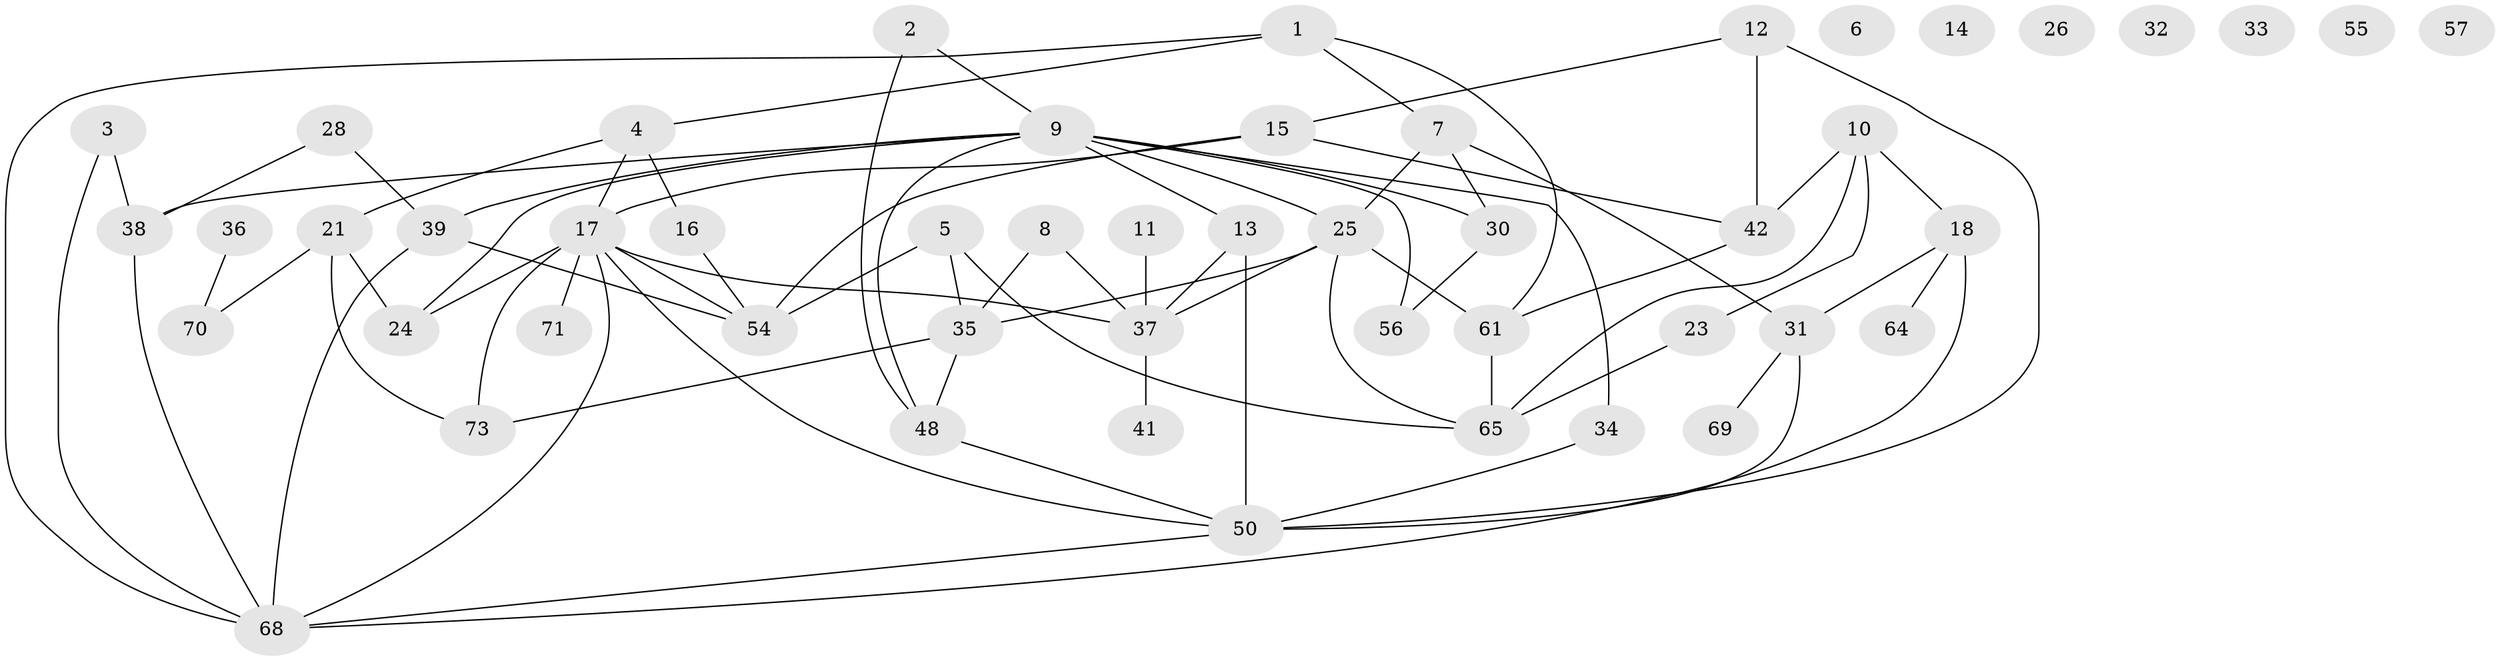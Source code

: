// original degree distribution, {4: 0.19736842105263158, 2: 0.27631578947368424, 0: 0.07894736842105263, 9: 0.013157894736842105, 1: 0.15789473684210525, 3: 0.14473684210526316, 5: 0.07894736842105263, 6: 0.05263157894736842}
// Generated by graph-tools (version 1.1) at 2025/41/03/06/25 10:41:19]
// undirected, 50 vertices, 77 edges
graph export_dot {
graph [start="1"]
  node [color=gray90,style=filled];
  1 [super="+20"];
  2;
  3 [super="+29"];
  4 [super="+58"];
  5 [super="+44"];
  6;
  7 [super="+19"];
  8;
  9 [super="+52"];
  10;
  11;
  12 [super="+51"];
  13;
  14 [super="+53"];
  15 [super="+22"];
  16;
  17 [super="+27"];
  18 [super="+67"];
  21 [super="+43"];
  23;
  24;
  25 [super="+45"];
  26;
  28 [super="+46"];
  30 [super="+59"];
  31 [super="+63"];
  32;
  33;
  34;
  35 [super="+47"];
  36;
  37 [super="+49"];
  38;
  39 [super="+40"];
  41;
  42 [super="+62"];
  48 [super="+60"];
  50 [super="+72"];
  54 [super="+66"];
  55;
  56;
  57;
  61 [super="+74"];
  64;
  65 [super="+75"];
  68 [super="+76"];
  69;
  70;
  71;
  73;
  1 -- 68;
  1 -- 4;
  1 -- 61;
  1 -- 7;
  2 -- 9;
  2 -- 48;
  3 -- 68;
  3 -- 38;
  4 -- 16;
  4 -- 21;
  4 -- 17;
  5 -- 65 [weight=2];
  5 -- 35;
  5 -- 54;
  7 -- 31;
  7 -- 30;
  7 -- 25;
  8 -- 35;
  8 -- 37;
  9 -- 13;
  9 -- 24;
  9 -- 25;
  9 -- 34;
  9 -- 38;
  9 -- 48;
  9 -- 56;
  9 -- 30;
  9 -- 39;
  10 -- 18;
  10 -- 23;
  10 -- 42;
  10 -- 65;
  11 -- 37;
  12 -- 15;
  12 -- 50;
  12 -- 42;
  13 -- 37;
  13 -- 50;
  15 -- 17;
  15 -- 42;
  15 -- 54;
  16 -- 54;
  17 -- 24;
  17 -- 54;
  17 -- 37;
  17 -- 50;
  17 -- 68;
  17 -- 71;
  17 -- 73;
  18 -- 31;
  18 -- 64;
  18 -- 68;
  21 -- 70;
  21 -- 24;
  21 -- 73;
  23 -- 65;
  25 -- 65;
  25 -- 35;
  25 -- 37;
  25 -- 61;
  28 -- 38;
  28 -- 39;
  30 -- 56;
  31 -- 50;
  31 -- 69;
  34 -- 50;
  35 -- 73;
  35 -- 48;
  36 -- 70;
  37 -- 41;
  38 -- 68;
  39 -- 68;
  39 -- 54;
  42 -- 61;
  48 -- 50;
  50 -- 68;
  61 -- 65 [weight=2];
}
